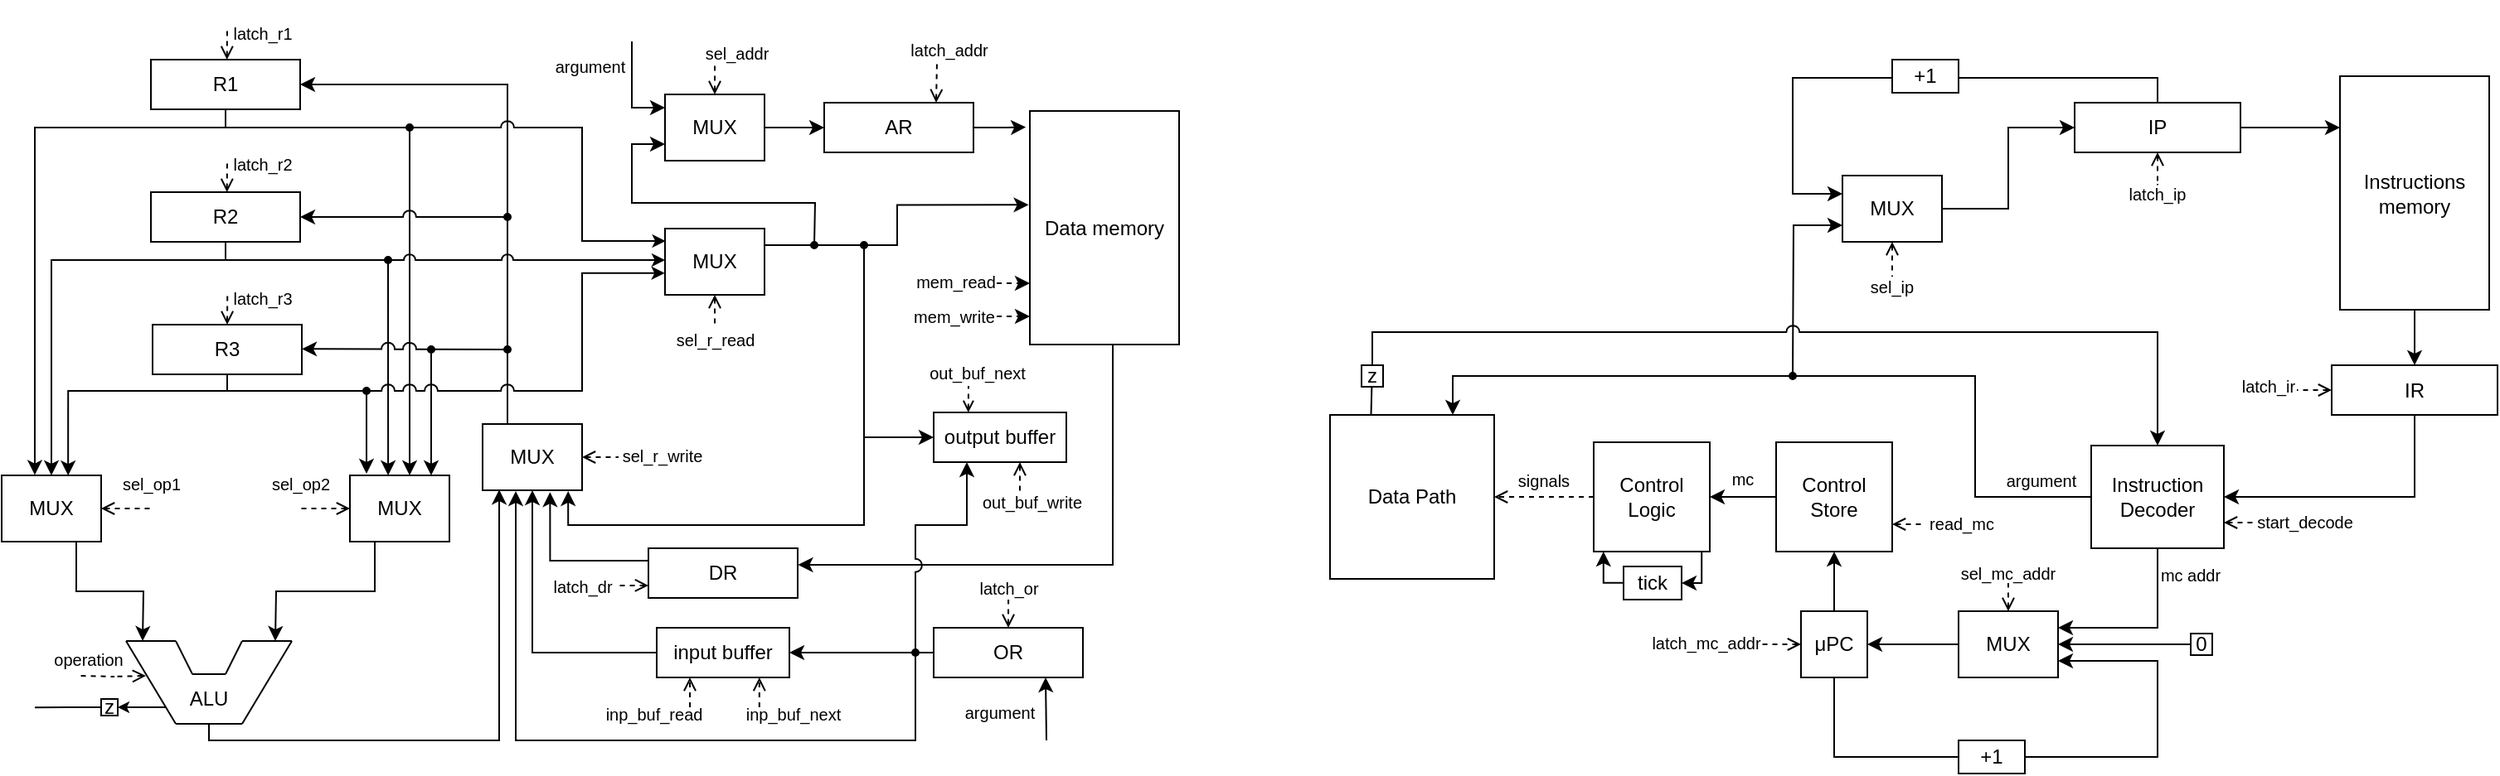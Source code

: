 <mxfile version="24.4.13" type="device">
  <diagram name="Page-1" id="no7irGMhIS9FXsW124I6">
    <mxGraphModel dx="880" dy="453" grid="1" gridSize="10" guides="1" tooltips="1" connect="1" arrows="1" fold="1" page="1" pageScale="1" pageWidth="850" pageHeight="1100" math="0" shadow="0">
      <root>
        <mxCell id="0" />
        <mxCell id="1" parent="0" />
        <mxCell id="1-7lZY4niqh5dMCVsXn9-351" value="inp_buf_next" style="text;html=1;align=center;verticalAlign=middle;resizable=0;points=[];autosize=1;strokeColor=none;fillColor=none;fontSize=10;" parent="1" vertex="1">
          <mxGeometry x="577" y="499" width="80" height="30" as="geometry" />
        </mxCell>
        <mxCell id="1-7lZY4niqh5dMCVsXn9-224" value="inp_buf_read" style="text;html=1;align=center;verticalAlign=middle;resizable=0;points=[];autosize=1;strokeColor=none;fillColor=none;fontSize=10;" parent="1" vertex="1">
          <mxGeometry x="493" y="499" width="80" height="30" as="geometry" />
        </mxCell>
        <mxCell id="1-7lZY4niqh5dMCVsXn9-259" value="latch_dr" style="text;html=1;align=center;verticalAlign=middle;resizable=0;points=[];autosize=1;strokeColor=none;fillColor=none;fontSize=10;" parent="1" vertex="1">
          <mxGeometry x="460" y="422" width="60" height="30" as="geometry" />
        </mxCell>
        <mxCell id="1-7lZY4niqh5dMCVsXn9-355" value="out_buf_next" style="text;html=1;align=center;verticalAlign=middle;resizable=0;points=[];autosize=1;strokeColor=none;fillColor=none;fontSize=10;" parent="1" vertex="1">
          <mxGeometry x="688" y="293" width="80" height="30" as="geometry" />
        </mxCell>
        <mxCell id="1-7lZY4niqh5dMCVsXn9-294" value="signals" style="text;html=1;align=center;verticalAlign=middle;whiteSpace=wrap;rounded=0;fontSize=10;" parent="1" vertex="1">
          <mxGeometry x="1040" y="358" width="60" height="30" as="geometry" />
        </mxCell>
        <mxCell id="1-7lZY4niqh5dMCVsXn9-52" value="operation" style="text;html=1;align=center;verticalAlign=middle;resizable=0;points=[];autosize=1;strokeColor=none;fillColor=none;fontSize=10;" parent="1" vertex="1">
          <mxGeometry x="157" y="466" width="70" height="30" as="geometry" />
        </mxCell>
        <mxCell id="1-7lZY4niqh5dMCVsXn9-15" value="&lt;p style=&quot;line-height: 100%; font-size: 10px;&quot;&gt;&lt;font style=&quot;font-size: 10px;&quot;&gt;latch_r1&lt;/font&gt;&lt;/p&gt;" style="text;html=1;align=center;verticalAlign=middle;resizable=0;points=[];autosize=1;strokeColor=none;fillColor=none;fontSize=10;" parent="1" vertex="1">
          <mxGeometry x="267" y="83" width="60" height="40" as="geometry" />
        </mxCell>
        <mxCell id="1-7lZY4niqh5dMCVsXn9-13" value="&lt;p style=&quot;line-height: 100%; font-size: 10px;&quot;&gt;&lt;font style=&quot;font-size: 10px;&quot;&gt;latch_r2&lt;/font&gt;&lt;/p&gt;" style="text;html=1;align=center;verticalAlign=middle;resizable=0;points=[];autosize=1;strokeColor=none;fillColor=none;fontSize=10;" parent="1" vertex="1">
          <mxGeometry x="267" y="162" width="60" height="40" as="geometry" />
        </mxCell>
        <mxCell id="1-7lZY4niqh5dMCVsXn9-11" value="&lt;p style=&quot;line-height: 100%; font-size: 10px;&quot;&gt;&lt;font style=&quot;font-size: 10px;&quot;&gt;latch_r3&lt;/font&gt;&lt;/p&gt;" style="text;html=1;align=center;verticalAlign=middle;resizable=0;points=[];autosize=1;strokeColor=none;fillColor=none;fontSize=10;" parent="1" vertex="1">
          <mxGeometry x="267" y="243" width="60" height="40" as="geometry" />
        </mxCell>
        <mxCell id="1-7lZY4niqh5dMCVsXn9-233" style="edgeStyle=orthogonalEdgeStyle;rounded=0;orthogonalLoop=1;jettySize=auto;html=1;endArrow=none;endFill=0;startArrow=classic;startFill=1;jumpStyle=none;exitX=0.86;exitY=1.012;exitDx=0;exitDy=0;exitPerimeter=0;" parent="1" source="1-7lZY4niqh5dMCVsXn9-216" edge="1">
          <mxGeometry relative="1" as="geometry">
            <mxPoint x="660" y="330" as="targetPoint" />
            <mxPoint x="481" y="380" as="sourcePoint" />
            <Array as="points">
              <mxPoint x="482" y="400" />
              <mxPoint x="660" y="400" />
            </Array>
          </mxGeometry>
        </mxCell>
        <mxCell id="1-7lZY4niqh5dMCVsXn9-218" style="edgeStyle=orthogonalEdgeStyle;rounded=0;orthogonalLoop=1;jettySize=auto;html=1;exitX=0.25;exitY=0;exitDx=0;exitDy=0;entryX=1;entryY=0.5;entryDx=0;entryDy=0;jumpStyle=arc;jumpSize=8;" parent="1" source="1-7lZY4niqh5dMCVsXn9-216" target="1-7lZY4niqh5dMCVsXn9-6" edge="1">
          <mxGeometry relative="1" as="geometry" />
        </mxCell>
        <mxCell id="1-7lZY4niqh5dMCVsXn9-66" style="edgeStyle=orthogonalEdgeStyle;rounded=0;orthogonalLoop=1;jettySize=auto;html=1;entryX=0.333;entryY=-0.006;entryDx=0;entryDy=0;entryPerimeter=0;" parent="1" target="1-7lZY4niqh5dMCVsXn9-34" edge="1">
          <mxGeometry relative="1" as="geometry">
            <mxPoint x="280" y="160" as="sourcePoint" />
            <mxPoint x="170" y="372" as="targetPoint" />
            <Array as="points">
              <mxPoint x="230" y="160" />
              <mxPoint x="160" y="160" />
            </Array>
          </mxGeometry>
        </mxCell>
        <mxCell id="1-7lZY4niqh5dMCVsXn9-110" style="edgeStyle=orthogonalEdgeStyle;rounded=0;orthogonalLoop=1;jettySize=auto;html=1;exitX=0.5;exitY=1;exitDx=0;exitDy=0;entryX=0.005;entryY=0.188;entryDx=0;entryDy=0;jumpStyle=arc;jumpSize=8;endSize=5;entryPerimeter=0;" parent="1" source="1-7lZY4niqh5dMCVsXn9-6" target="1-7lZY4niqh5dMCVsXn9-105" edge="1">
          <mxGeometry relative="1" as="geometry">
            <Array as="points">
              <mxPoint x="275" y="160" />
              <mxPoint x="490" y="160" />
              <mxPoint x="490" y="228" />
            </Array>
          </mxGeometry>
        </mxCell>
        <mxCell id="1-7lZY4niqh5dMCVsXn9-6" value="R1" style="rounded=0;whiteSpace=wrap;html=1;" parent="1" vertex="1">
          <mxGeometry x="230" y="119" width="90" height="30" as="geometry" />
        </mxCell>
        <mxCell id="1-7lZY4niqh5dMCVsXn9-65" style="edgeStyle=orthogonalEdgeStyle;rounded=0;orthogonalLoop=1;jettySize=auto;html=1;entryX=0.5;entryY=0;entryDx=0;entryDy=0;targetPerimeterSpacing=0;" parent="1" target="1-7lZY4niqh5dMCVsXn9-34" edge="1">
          <mxGeometry relative="1" as="geometry">
            <mxPoint x="280" y="240" as="sourcePoint" />
            <mxPoint x="180.98" y="372.56" as="targetPoint" />
            <Array as="points">
              <mxPoint x="230" y="240" />
              <mxPoint x="170" y="240" />
            </Array>
          </mxGeometry>
        </mxCell>
        <mxCell id="1-7lZY4niqh5dMCVsXn9-7" value="R2" style="rounded=0;whiteSpace=wrap;html=1;" parent="1" vertex="1">
          <mxGeometry x="230" y="199" width="90" height="30" as="geometry" />
        </mxCell>
        <mxCell id="1-7lZY4niqh5dMCVsXn9-10" style="edgeStyle=orthogonalEdgeStyle;rounded=0;orthogonalLoop=1;jettySize=auto;html=1;exitX=0.5;exitY=0;exitDx=0;exitDy=0;endArrow=none;endFill=0;startArrow=open;startFill=0;dashed=1;" parent="1" source="1-7lZY4niqh5dMCVsXn9-8" edge="1">
          <mxGeometry relative="1" as="geometry">
            <mxPoint x="276.138" y="259" as="targetPoint" />
          </mxGeometry>
        </mxCell>
        <mxCell id="1-7lZY4niqh5dMCVsXn9-64" style="edgeStyle=orthogonalEdgeStyle;rounded=0;orthogonalLoop=1;jettySize=auto;html=1;entryX=0.668;entryY=0.002;entryDx=0;entryDy=0;entryPerimeter=0;" parent="1" target="1-7lZY4niqh5dMCVsXn9-34" edge="1">
          <mxGeometry relative="1" as="geometry">
            <mxPoint x="280" y="319" as="sourcePoint" />
            <mxPoint x="180.5" y="368.76" as="targetPoint" />
            <Array as="points">
              <mxPoint x="180" y="319" />
            </Array>
          </mxGeometry>
        </mxCell>
        <mxCell id="1-7lZY4niqh5dMCVsXn9-8" value="R3" style="rounded=0;whiteSpace=wrap;html=1;" parent="1" vertex="1">
          <mxGeometry x="231" y="279" width="90" height="30" as="geometry" />
        </mxCell>
        <mxCell id="1-7lZY4niqh5dMCVsXn9-20" value="" style="endArrow=none;html=1;rounded=0;" parent="1" edge="1">
          <mxGeometry width="50" height="50" relative="1" as="geometry">
            <mxPoint x="315" y="470" as="sourcePoint" />
            <mxPoint x="285" y="520" as="targetPoint" />
          </mxGeometry>
        </mxCell>
        <mxCell id="1-7lZY4niqh5dMCVsXn9-21" value="" style="endArrow=none;html=1;rounded=0;" parent="1" edge="1">
          <mxGeometry width="50" height="50" relative="1" as="geometry">
            <mxPoint x="215" y="470" as="sourcePoint" />
            <mxPoint x="245" y="520" as="targetPoint" />
          </mxGeometry>
        </mxCell>
        <mxCell id="1-7lZY4niqh5dMCVsXn9-22" value="" style="endArrow=none;html=1;rounded=0;" parent="1" edge="1">
          <mxGeometry width="50" height="50" relative="1" as="geometry">
            <mxPoint x="245" y="520" as="sourcePoint" />
            <mxPoint x="285" y="520" as="targetPoint" />
          </mxGeometry>
        </mxCell>
        <mxCell id="1-7lZY4niqh5dMCVsXn9-23" value="" style="endArrow=none;html=1;rounded=0;" parent="1" edge="1">
          <mxGeometry width="50" height="50" relative="1" as="geometry">
            <mxPoint x="215" y="470" as="sourcePoint" />
            <mxPoint x="245" y="470" as="targetPoint" />
          </mxGeometry>
        </mxCell>
        <mxCell id="1-7lZY4niqh5dMCVsXn9-24" value="" style="endArrow=none;html=1;rounded=0;" parent="1" edge="1">
          <mxGeometry width="50" height="50" relative="1" as="geometry">
            <mxPoint x="285" y="470" as="sourcePoint" />
            <mxPoint x="315" y="470" as="targetPoint" />
          </mxGeometry>
        </mxCell>
        <mxCell id="1-7lZY4niqh5dMCVsXn9-25" value="" style="endArrow=none;html=1;rounded=0;" parent="1" edge="1">
          <mxGeometry width="50" height="50" relative="1" as="geometry">
            <mxPoint x="245" y="470" as="sourcePoint" />
            <mxPoint x="255" y="490" as="targetPoint" />
          </mxGeometry>
        </mxCell>
        <mxCell id="1-7lZY4niqh5dMCVsXn9-26" value="" style="endArrow=none;html=1;rounded=0;" parent="1" edge="1">
          <mxGeometry width="50" height="50" relative="1" as="geometry">
            <mxPoint x="285" y="470" as="sourcePoint" />
            <mxPoint x="275" y="490" as="targetPoint" />
          </mxGeometry>
        </mxCell>
        <mxCell id="1-7lZY4niqh5dMCVsXn9-27" value="" style="endArrow=none;html=1;rounded=0;" parent="1" edge="1">
          <mxGeometry width="50" height="50" relative="1" as="geometry">
            <mxPoint x="255" y="490" as="sourcePoint" />
            <mxPoint x="275" y="490" as="targetPoint" />
          </mxGeometry>
        </mxCell>
        <mxCell id="1-7lZY4niqh5dMCVsXn9-219" style="edgeStyle=orthogonalEdgeStyle;rounded=0;orthogonalLoop=1;jettySize=auto;html=1;exitX=0.5;exitY=1;exitDx=0;exitDy=0;entryX=0.167;entryY=0.99;entryDx=0;entryDy=0;entryPerimeter=0;" parent="1" source="1-7lZY4niqh5dMCVsXn9-28" target="1-7lZY4niqh5dMCVsXn9-216" edge="1">
          <mxGeometry relative="1" as="geometry">
            <Array as="points">
              <mxPoint x="265" y="530" />
              <mxPoint x="440" y="530" />
            </Array>
          </mxGeometry>
        </mxCell>
        <mxCell id="1-7lZY4niqh5dMCVsXn9-277" style="edgeStyle=orthogonalEdgeStyle;rounded=0;orthogonalLoop=1;jettySize=auto;html=1;exitX=0;exitY=0.5;exitDx=0;exitDy=0;endSize=4;" parent="1" edge="1">
          <mxGeometry relative="1" as="geometry">
            <mxPoint x="239" y="510" as="sourcePoint" />
            <mxPoint x="210" y="510" as="targetPoint" />
          </mxGeometry>
        </mxCell>
        <mxCell id="1-7lZY4niqh5dMCVsXn9-28" value="ALU" style="text;html=1;align=center;verticalAlign=middle;whiteSpace=wrap;rounded=0;" parent="1" vertex="1">
          <mxGeometry x="235" y="490" width="60" height="30" as="geometry" />
        </mxCell>
        <mxCell id="1-7lZY4niqh5dMCVsXn9-35" style="edgeStyle=orthogonalEdgeStyle;rounded=0;orthogonalLoop=1;jettySize=auto;html=1;exitX=1;exitY=0.5;exitDx=0;exitDy=0;dashed=1;startArrow=open;startFill=0;endArrow=none;endFill=0;" parent="1" source="1-7lZY4niqh5dMCVsXn9-34" edge="1">
          <mxGeometry relative="1" as="geometry">
            <mxPoint x="230" y="390" as="targetPoint" />
          </mxGeometry>
        </mxCell>
        <mxCell id="1-7lZY4niqh5dMCVsXn9-48" style="edgeStyle=orthogonalEdgeStyle;rounded=0;orthogonalLoop=1;jettySize=auto;html=1;exitX=0.75;exitY=1;exitDx=0;exitDy=0;" parent="1" source="1-7lZY4niqh5dMCVsXn9-34" edge="1">
          <mxGeometry relative="1" as="geometry">
            <mxPoint x="225" y="470" as="targetPoint" />
          </mxGeometry>
        </mxCell>
        <mxCell id="1-7lZY4niqh5dMCVsXn9-34" value="MUX" style="rounded=0;whiteSpace=wrap;html=1;" parent="1" vertex="1">
          <mxGeometry x="140" y="370" width="60" height="40" as="geometry" />
        </mxCell>
        <mxCell id="1-7lZY4niqh5dMCVsXn9-49" style="edgeStyle=orthogonalEdgeStyle;rounded=0;orthogonalLoop=1;jettySize=auto;html=1;exitX=0.25;exitY=1;exitDx=0;exitDy=0;" parent="1" source="1-7lZY4niqh5dMCVsXn9-44" edge="1">
          <mxGeometry relative="1" as="geometry">
            <mxPoint x="305" y="470" as="targetPoint" />
          </mxGeometry>
        </mxCell>
        <mxCell id="1-7lZY4niqh5dMCVsXn9-374" style="edgeStyle=orthogonalEdgeStyle;rounded=0;orthogonalLoop=1;jettySize=auto;html=1;exitX=0.75;exitY=0;exitDx=0;exitDy=0;endArrow=oval;endFill=1;endSize=4;startArrow=classic;startFill=1;startSize=6;" parent="1" edge="1">
          <mxGeometry relative="1" as="geometry">
            <mxPoint x="399" y="294" as="targetPoint" />
            <mxPoint x="399" y="370" as="sourcePoint" />
          </mxGeometry>
        </mxCell>
        <mxCell id="1-7lZY4niqh5dMCVsXn9-44" value="MUX" style="rounded=0;whiteSpace=wrap;html=1;" parent="1" vertex="1">
          <mxGeometry x="350" y="370" width="60" height="40" as="geometry" />
        </mxCell>
        <mxCell id="1-7lZY4niqh5dMCVsXn9-46" value="sel_op1" style="text;html=1;align=center;verticalAlign=middle;resizable=0;points=[];autosize=1;strokeColor=none;fillColor=none;fontSize=10;" parent="1" vertex="1">
          <mxGeometry x="200" y="360" width="60" height="30" as="geometry" />
        </mxCell>
        <mxCell id="1-7lZY4niqh5dMCVsXn9-47" value="sel_op2" style="text;html=1;align=center;verticalAlign=middle;resizable=0;points=[];autosize=1;strokeColor=none;fillColor=none;fontSize=10;" parent="1" vertex="1">
          <mxGeometry x="290" y="360" width="60" height="30" as="geometry" />
        </mxCell>
        <mxCell id="1-7lZY4niqh5dMCVsXn9-51" style="edgeStyle=orthogonalEdgeStyle;rounded=0;orthogonalLoop=1;jettySize=auto;html=1;exitX=0;exitY=0.5;exitDx=0;exitDy=0;dashed=1;startArrow=open;startFill=0;endArrow=none;endFill=0;entryX=0.2;entryY=0.8;entryDx=0;entryDy=0;entryPerimeter=0;" parent="1" edge="1">
          <mxGeometry relative="1" as="geometry">
            <mxPoint x="187" y="491" as="targetPoint" />
            <mxPoint x="227" y="491" as="sourcePoint" />
          </mxGeometry>
        </mxCell>
        <mxCell id="1-7lZY4niqh5dMCVsXn9-69" style="edgeStyle=orthogonalEdgeStyle;rounded=0;orthogonalLoop=1;jettySize=auto;html=1;dashed=1;startArrow=open;startFill=0;endArrow=none;endFill=0;exitX=0;exitY=0.5;exitDx=0;exitDy=0;" parent="1" source="1-7lZY4niqh5dMCVsXn9-44" edge="1">
          <mxGeometry relative="1" as="geometry">
            <mxPoint x="320" y="390" as="targetPoint" />
            <mxPoint x="440" y="360" as="sourcePoint" />
          </mxGeometry>
        </mxCell>
        <mxCell id="1-7lZY4niqh5dMCVsXn9-121" style="edgeStyle=orthogonalEdgeStyle;rounded=0;orthogonalLoop=1;jettySize=auto;html=1;endArrow=none;endFill=0;" parent="1" edge="1">
          <mxGeometry relative="1" as="geometry">
            <mxPoint x="440" y="340" as="targetPoint" />
            <mxPoint x="440" y="340" as="sourcePoint" />
            <Array as="points">
              <mxPoint x="440" y="340" />
            </Array>
          </mxGeometry>
        </mxCell>
        <mxCell id="1-7lZY4niqh5dMCVsXn9-258" style="edgeStyle=orthogonalEdgeStyle;rounded=0;orthogonalLoop=1;jettySize=auto;html=1;exitX=0.556;exitY=1;exitDx=0;exitDy=0;entryX=1.002;entryY=0.351;entryDx=0;entryDy=0;exitPerimeter=0;entryPerimeter=0;" parent="1" edge="1" target="1-7lZY4niqh5dMCVsXn9-248">
          <mxGeometry relative="1" as="geometry">
            <mxPoint x="810.02" y="280" as="sourcePoint" />
            <mxPoint x="619.98" y="424" as="targetPoint" />
            <Array as="points">
              <mxPoint x="810" y="424" />
              <mxPoint x="620" y="424" />
            </Array>
          </mxGeometry>
        </mxCell>
        <mxCell id="1-7lZY4niqh5dMCVsXn9-78" value="&lt;div style=&quot;text-align: justify;&quot;&gt;&lt;span style=&quot;background-color: initial;&quot;&gt;Data memory&lt;/span&gt;&lt;/div&gt;" style="rounded=0;whiteSpace=wrap;html=1;verticalAlign=middle;" parent="1" vertex="1">
          <mxGeometry x="760" y="150" width="90" height="141" as="geometry" />
        </mxCell>
        <mxCell id="1-7lZY4niqh5dMCVsXn9-92" style="edgeStyle=orthogonalEdgeStyle;rounded=0;orthogonalLoop=1;jettySize=auto;html=1;exitX=0.75;exitY=0;exitDx=0;exitDy=0;endArrow=none;endFill=0;startArrow=open;startFill=0;dashed=1;" parent="1" source="1-7lZY4niqh5dMCVsXn9-79" edge="1">
          <mxGeometry relative="1" as="geometry">
            <mxPoint x="704" y="120" as="targetPoint" />
          </mxGeometry>
        </mxCell>
        <mxCell id="1-7lZY4niqh5dMCVsXn9-79" value="AR" style="rounded=0;whiteSpace=wrap;html=1;" parent="1" vertex="1">
          <mxGeometry x="636" y="145" width="90" height="30" as="geometry" />
        </mxCell>
        <mxCell id="1-7lZY4niqh5dMCVsXn9-82" value="&lt;p style=&quot;line-height: 100%; font-size: 10px;&quot;&gt;&lt;font style=&quot;font-size: 10px;&quot;&gt;latch_addr&lt;/font&gt;&lt;/p&gt;" style="text;html=1;align=center;verticalAlign=middle;resizable=0;points=[];autosize=1;strokeColor=none;fillColor=none;fontSize=10;" parent="1" vertex="1">
          <mxGeometry x="676" y="93" width="70" height="40" as="geometry" />
        </mxCell>
        <mxCell id="1-7lZY4niqh5dMCVsXn9-90" style="edgeStyle=orthogonalEdgeStyle;rounded=0;orthogonalLoop=1;jettySize=auto;html=1;entryX=-0.027;entryY=0.069;entryDx=0;entryDy=0;entryPerimeter=0;" parent="1" source="1-7lZY4niqh5dMCVsXn9-79" target="1-7lZY4niqh5dMCVsXn9-78" edge="1">
          <mxGeometry relative="1" as="geometry" />
        </mxCell>
        <mxCell id="1-7lZY4niqh5dMCVsXn9-94" value="argument" style="text;html=1;align=center;verticalAlign=middle;whiteSpace=wrap;rounded=0;fontSize=10;" parent="1" vertex="1">
          <mxGeometry x="465" y="108" width="60" height="30" as="geometry" />
        </mxCell>
        <mxCell id="1-7lZY4niqh5dMCVsXn9-95" value="" style="endArrow=classic;html=1;rounded=0;dashed=1;" parent="1" edge="1">
          <mxGeometry width="50" height="50" relative="1" as="geometry">
            <mxPoint x="740" y="254" as="sourcePoint" />
            <mxPoint x="760" y="254" as="targetPoint" />
          </mxGeometry>
        </mxCell>
        <mxCell id="1-7lZY4niqh5dMCVsXn9-96" value="mem_read" style="text;html=1;align=center;verticalAlign=middle;resizable=0;points=[];autosize=1;strokeColor=none;fillColor=none;fontSize=10;" parent="1" vertex="1">
          <mxGeometry x="680" y="238" width="70" height="30" as="geometry" />
        </mxCell>
        <mxCell id="1-7lZY4niqh5dMCVsXn9-97" value="" style="endArrow=classic;html=1;rounded=0;dashed=1;" parent="1" edge="1">
          <mxGeometry width="50" height="50" relative="1" as="geometry">
            <mxPoint x="740" y="274" as="sourcePoint" />
            <mxPoint x="760" y="274" as="targetPoint" />
          </mxGeometry>
        </mxCell>
        <mxCell id="1-7lZY4niqh5dMCVsXn9-98" value="mem_write" style="text;html=1;align=center;verticalAlign=middle;resizable=0;points=[];autosize=1;strokeColor=none;fillColor=none;fontSize=10;" parent="1" vertex="1">
          <mxGeometry x="679" y="259" width="70" height="30" as="geometry" />
        </mxCell>
        <mxCell id="1-7lZY4niqh5dMCVsXn9-112" style="edgeStyle=orthogonalEdgeStyle;rounded=0;orthogonalLoop=1;jettySize=auto;html=1;startArrow=open;startFill=0;endArrow=none;endFill=0;dashed=1;exitX=0.5;exitY=1;exitDx=0;exitDy=0;" parent="1" source="1-7lZY4niqh5dMCVsXn9-105" edge="1">
          <mxGeometry relative="1" as="geometry">
            <mxPoint x="570" y="280" as="targetPoint" />
            <mxPoint x="570" y="280" as="sourcePoint" />
            <Array as="points" />
          </mxGeometry>
        </mxCell>
        <mxCell id="1-7lZY4niqh5dMCVsXn9-105" value="MUX" style="rounded=0;whiteSpace=wrap;html=1;" parent="1" vertex="1">
          <mxGeometry x="540" y="221" width="60" height="40" as="geometry" />
        </mxCell>
        <mxCell id="1-7lZY4niqh5dMCVsXn9-111" style="edgeStyle=orthogonalEdgeStyle;rounded=0;orthogonalLoop=1;jettySize=auto;html=1;exitX=1;exitY=0.25;exitDx=0;exitDy=0;entryX=-0.008;entryY=0.402;entryDx=0;entryDy=0;entryPerimeter=0;" parent="1" source="1-7lZY4niqh5dMCVsXn9-105" target="1-7lZY4niqh5dMCVsXn9-78" edge="1">
          <mxGeometry relative="1" as="geometry" />
        </mxCell>
        <mxCell id="1-7lZY4niqh5dMCVsXn9-113" value="&lt;p style=&quot;line-height: 100%; font-size: 10px;&quot;&gt;sel_r_read&lt;/p&gt;" style="text;html=1;align=center;verticalAlign=middle;resizable=0;points=[];autosize=1;strokeColor=none;fillColor=none;fontSize=10;" parent="1" vertex="1">
          <mxGeometry x="535" y="268" width="70" height="40" as="geometry" />
        </mxCell>
        <mxCell id="1-7lZY4niqh5dMCVsXn9-212" style="edgeStyle=orthogonalEdgeStyle;rounded=0;orthogonalLoop=1;jettySize=auto;html=1;exitX=0.25;exitY=1;exitDx=0;exitDy=0;endArrow=none;endFill=0;startArrow=open;startFill=0;dashed=1;" parent="1" edge="1">
          <mxGeometry relative="1" as="geometry">
            <mxPoint x="753.966" y="382" as="targetPoint" />
            <mxPoint x="754" y="362" as="sourcePoint" />
          </mxGeometry>
        </mxCell>
        <mxCell id="1-7lZY4niqh5dMCVsXn9-354" style="edgeStyle=orthogonalEdgeStyle;rounded=0;orthogonalLoop=1;jettySize=auto;html=1;exitX=0.474;exitY=0;exitDx=0;exitDy=0;startArrow=open;startFill=0;endArrow=none;endFill=0;dashed=1;endSize=6;startSize=5;exitPerimeter=0;" parent="1" edge="1">
          <mxGeometry relative="1" as="geometry">
            <mxPoint x="723" y="316" as="targetPoint" />
            <mxPoint x="722.92" y="332" as="sourcePoint" />
            <Array as="points">
              <mxPoint x="723" y="332" />
            </Array>
          </mxGeometry>
        </mxCell>
        <mxCell id="7gE9NaqvQySkpCpf8YAo-11" style="edgeStyle=orthogonalEdgeStyle;rounded=0;orthogonalLoop=1;jettySize=auto;html=1;exitX=0.25;exitY=1;exitDx=0;exitDy=0;endArrow=oval;endFill=1;startArrow=classic;startFill=1;endSize=4;jumpStyle=arc;jumpSize=8;" edge="1" parent="1" source="1-7lZY4niqh5dMCVsXn9-166">
          <mxGeometry relative="1" as="geometry">
            <mxPoint x="691" y="477" as="targetPoint" />
            <Array as="points">
              <mxPoint x="713" y="400" />
              <mxPoint x="691" y="400" />
              <mxPoint x="691" y="477" />
            </Array>
          </mxGeometry>
        </mxCell>
        <mxCell id="1-7lZY4niqh5dMCVsXn9-166" value="output buffer" style="rounded=0;whiteSpace=wrap;html=1;" parent="1" vertex="1">
          <mxGeometry x="702" y="332" width="80" height="30" as="geometry" />
        </mxCell>
        <mxCell id="1-7lZY4niqh5dMCVsXn9-180" style="edgeStyle=orthogonalEdgeStyle;rounded=0;orthogonalLoop=1;jettySize=auto;html=1;startArrow=oval;startFill=1;endSize=6;startSize=4;jumpSize=6;entryX=0;entryY=0.5;entryDx=0;entryDy=0;" parent="1" edge="1" target="1-7lZY4niqh5dMCVsXn9-166">
          <mxGeometry relative="1" as="geometry">
            <mxPoint x="660" y="231" as="sourcePoint" />
            <mxPoint x="693" y="348" as="targetPoint" />
            <Array as="points">
              <mxPoint x="660" y="347" />
            </Array>
          </mxGeometry>
        </mxCell>
        <mxCell id="1-7lZY4niqh5dMCVsXn9-214" value="out_buf_write" style="text;html=1;align=center;verticalAlign=middle;resizable=0;points=[];autosize=1;strokeColor=none;fillColor=none;fontSize=10;" parent="1" vertex="1">
          <mxGeometry x="721" y="371" width="80" height="30" as="geometry" />
        </mxCell>
        <mxCell id="1-7lZY4niqh5dMCVsXn9-261" style="edgeStyle=orthogonalEdgeStyle;rounded=0;orthogonalLoop=1;jettySize=auto;html=1;startArrow=open;startFill=0;endArrow=none;endFill=0;dashed=1;" parent="1" source="1-7lZY4niqh5dMCVsXn9-216" edge="1">
          <mxGeometry relative="1" as="geometry">
            <mxPoint x="512" y="359" as="targetPoint" />
          </mxGeometry>
        </mxCell>
        <mxCell id="1-7lZY4niqh5dMCVsXn9-216" value="MUX" style="rounded=0;whiteSpace=wrap;html=1;" parent="1" vertex="1">
          <mxGeometry x="430" y="339" width="60" height="40" as="geometry" />
        </mxCell>
        <mxCell id="1-7lZY4niqh5dMCVsXn9-221" style="edgeStyle=orthogonalEdgeStyle;rounded=0;orthogonalLoop=1;jettySize=auto;html=1;exitX=0;exitY=0.5;exitDx=0;exitDy=0;entryX=0.5;entryY=1;entryDx=0;entryDy=0;" parent="1" target="1-7lZY4niqh5dMCVsXn9-216" edge="1" source="1-7lZY4niqh5dMCVsXn9-220">
          <mxGeometry relative="1" as="geometry">
            <mxPoint x="636.24" y="465.99" as="sourcePoint" />
            <mxPoint x="460" y="396" as="targetPoint" />
            <Array as="points">
              <mxPoint x="460" y="477" />
            </Array>
          </mxGeometry>
        </mxCell>
        <mxCell id="1-7lZY4niqh5dMCVsXn9-227" value="sel_r_write" style="text;html=1;align=center;verticalAlign=middle;resizable=0;points=[];autosize=1;strokeColor=none;fillColor=none;fontSize=10;" parent="1" vertex="1">
          <mxGeometry x="503" y="343" width="70" height="30" as="geometry" />
        </mxCell>
        <mxCell id="7gE9NaqvQySkpCpf8YAo-8" style="edgeStyle=orthogonalEdgeStyle;rounded=0;orthogonalLoop=1;jettySize=auto;html=1;entryX=1;entryY=0.5;entryDx=0;entryDy=0;" edge="1" parent="1" source="1-7lZY4niqh5dMCVsXn9-237" target="1-7lZY4niqh5dMCVsXn9-220">
          <mxGeometry relative="1" as="geometry" />
        </mxCell>
        <mxCell id="7gE9NaqvQySkpCpf8YAo-17" style="edgeStyle=orthogonalEdgeStyle;rounded=0;orthogonalLoop=1;jettySize=auto;html=1;exitX=0.75;exitY=1;exitDx=0;exitDy=0;startArrow=classic;startFill=1;endArrow=none;endFill=0;" edge="1" parent="1" source="1-7lZY4niqh5dMCVsXn9-237">
          <mxGeometry relative="1" as="geometry">
            <mxPoint x="770" y="530" as="targetPoint" />
          </mxGeometry>
        </mxCell>
        <mxCell id="7gE9NaqvQySkpCpf8YAo-21" style="edgeStyle=orthogonalEdgeStyle;rounded=0;orthogonalLoop=1;jettySize=auto;html=1;exitX=0.5;exitY=0;exitDx=0;exitDy=0;endArrow=none;endFill=0;startArrow=open;startFill=0;dashed=1;" edge="1" parent="1" source="1-7lZY4niqh5dMCVsXn9-237">
          <mxGeometry relative="1" as="geometry">
            <mxPoint x="747.065" y="445" as="targetPoint" />
          </mxGeometry>
        </mxCell>
        <mxCell id="1-7lZY4niqh5dMCVsXn9-237" value="OR" style="rounded=0;whiteSpace=wrap;html=1;" parent="1" vertex="1">
          <mxGeometry x="702" y="462" width="90" height="30" as="geometry" />
        </mxCell>
        <mxCell id="1-7lZY4niqh5dMCVsXn9-244" value="latch_or" style="text;html=1;align=center;verticalAlign=middle;resizable=0;points=[];autosize=1;strokeColor=none;fillColor=none;fontSize=10;" parent="1" vertex="1">
          <mxGeometry x="717" y="423" width="60" height="30" as="geometry" />
        </mxCell>
        <mxCell id="7gE9NaqvQySkpCpf8YAo-14" style="edgeStyle=orthogonalEdgeStyle;rounded=0;orthogonalLoop=1;jettySize=auto;html=1;exitX=0;exitY=0.75;exitDx=0;exitDy=0;endArrow=none;endFill=0;startArrow=open;startFill=0;dashed=1;" edge="1" parent="1" source="1-7lZY4niqh5dMCVsXn9-248">
          <mxGeometry relative="1" as="geometry">
            <mxPoint x="510" y="436.462" as="targetPoint" />
          </mxGeometry>
        </mxCell>
        <mxCell id="1-7lZY4niqh5dMCVsXn9-248" value="DR" style="rounded=0;whiteSpace=wrap;html=1;" parent="1" vertex="1">
          <mxGeometry x="530" y="414" width="90" height="30" as="geometry" />
        </mxCell>
        <mxCell id="1-7lZY4niqh5dMCVsXn9-262" style="edgeStyle=orthogonalEdgeStyle;rounded=0;orthogonalLoop=1;jettySize=auto;html=1;exitX=0.5;exitY=0;exitDx=0;exitDy=0;endArrow=none;endFill=0;startArrow=open;startFill=0;dashed=1;" parent="1" edge="1">
          <mxGeometry relative="1" as="geometry">
            <mxPoint x="275.998" y="179" as="targetPoint" />
            <mxPoint x="275.86" y="199" as="sourcePoint" />
          </mxGeometry>
        </mxCell>
        <mxCell id="1-7lZY4niqh5dMCVsXn9-263" style="edgeStyle=orthogonalEdgeStyle;rounded=0;orthogonalLoop=1;jettySize=auto;html=1;exitX=0.5;exitY=0;exitDx=0;exitDy=0;endArrow=none;endFill=0;startArrow=open;startFill=0;dashed=1;" parent="1" edge="1">
          <mxGeometry relative="1" as="geometry">
            <mxPoint x="275.998" y="99" as="targetPoint" />
            <mxPoint x="275.86" y="119" as="sourcePoint" />
          </mxGeometry>
        </mxCell>
        <mxCell id="1-7lZY4niqh5dMCVsXn9-63" style="edgeStyle=orthogonalEdgeStyle;rounded=0;orthogonalLoop=1;jettySize=auto;html=1;entryX=0.75;entryY=0;entryDx=0;entryDy=0;entryPerimeter=0;startArrow=oval;startFill=1;endSize=6;startSize=4;" parent="1" edge="1">
          <mxGeometry relative="1" as="geometry">
            <mxPoint x="386" y="160" as="sourcePoint" />
            <mxPoint x="386" y="370" as="targetPoint" />
            <Array as="points">
              <mxPoint x="386" y="180" />
            </Array>
          </mxGeometry>
        </mxCell>
        <mxCell id="1-7lZY4niqh5dMCVsXn9-70" value="" style="endArrow=classic;html=1;rounded=0;entryX=1;entryY=0.5;entryDx=0;entryDy=0;jumpStyle=arc;startArrow=oval;startFill=1;startSize=4;jumpSize=8;" parent="1" target="1-7lZY4niqh5dMCVsXn9-7" edge="1">
          <mxGeometry width="50" height="50" relative="1" as="geometry">
            <mxPoint x="445" y="214" as="sourcePoint" />
            <mxPoint x="400" y="300" as="targetPoint" />
          </mxGeometry>
        </mxCell>
        <mxCell id="1-7lZY4niqh5dMCVsXn9-114" style="edgeStyle=orthogonalEdgeStyle;rounded=0;orthogonalLoop=1;jettySize=auto;html=1;exitX=0.5;exitY=1;exitDx=0;exitDy=0;jumpStyle=arc;jumpSize=7;endSize=5;" parent="1" source="1-7lZY4niqh5dMCVsXn9-7" edge="1">
          <mxGeometry relative="1" as="geometry">
            <mxPoint x="540" y="240" as="targetPoint" />
            <Array as="points">
              <mxPoint x="275" y="240" />
            </Array>
          </mxGeometry>
        </mxCell>
        <mxCell id="1-7lZY4niqh5dMCVsXn9-62" style="edgeStyle=orthogonalEdgeStyle;rounded=0;orthogonalLoop=1;jettySize=auto;html=1;entryX=0.501;entryY=0;entryDx=0;entryDy=0;entryPerimeter=0;startArrow=oval;startFill=1;endSize=6;startSize=4;" parent="1" edge="1">
          <mxGeometry relative="1" as="geometry">
            <mxPoint x="373" y="240" as="sourcePoint" />
            <mxPoint x="373.06" y="370" as="targetPoint" />
            <Array as="points">
              <mxPoint x="373" y="250" />
            </Array>
          </mxGeometry>
        </mxCell>
        <mxCell id="1-7lZY4niqh5dMCVsXn9-71" value="" style="endArrow=classic;html=1;rounded=0;entryX=1;entryY=0.5;entryDx=0;entryDy=0;jumpStyle=arc;jumpSize=8;startArrow=oval;startFill=1;startSize=4;" parent="1" edge="1">
          <mxGeometry width="50" height="50" relative="1" as="geometry">
            <mxPoint x="445" y="294" as="sourcePoint" />
            <mxPoint x="321" y="293.66" as="targetPoint" />
          </mxGeometry>
        </mxCell>
        <mxCell id="1-7lZY4niqh5dMCVsXn9-115" style="edgeStyle=orthogonalEdgeStyle;rounded=0;orthogonalLoop=1;jettySize=auto;html=1;exitX=0.5;exitY=1;exitDx=0;exitDy=0;jumpStyle=arc;jumpSize=8;endSize=5;entryX=-0.003;entryY=0.673;entryDx=0;entryDy=0;entryPerimeter=0;" parent="1" source="1-7lZY4niqh5dMCVsXn9-8" target="1-7lZY4niqh5dMCVsXn9-105" edge="1">
          <mxGeometry relative="1" as="geometry">
            <mxPoint x="298.5" y="308" as="sourcePoint" />
            <mxPoint x="539.16" y="249.48" as="targetPoint" />
            <Array as="points">
              <mxPoint x="276" y="319" />
              <mxPoint x="490" y="319" />
              <mxPoint x="490" y="248" />
            </Array>
          </mxGeometry>
        </mxCell>
        <mxCell id="1-7lZY4niqh5dMCVsXn9-61" style="edgeStyle=orthogonalEdgeStyle;rounded=0;orthogonalLoop=1;jettySize=auto;html=1;entryX=0.25;entryY=0;entryDx=0;entryDy=0;startArrow=oval;startFill=1;startSize=4;" parent="1" edge="1">
          <mxGeometry relative="1" as="geometry">
            <mxPoint x="360" y="319" as="sourcePoint" />
            <mxPoint x="360" y="369" as="targetPoint" />
            <Array as="points">
              <mxPoint x="360" y="339" />
            </Array>
          </mxGeometry>
        </mxCell>
        <mxCell id="1-7lZY4niqh5dMCVsXn9-265" style="edgeStyle=orthogonalEdgeStyle;rounded=0;orthogonalLoop=1;jettySize=auto;html=1;endArrow=none;endFill=0;startArrow=classic;startFill=1;" parent="1" edge="1">
          <mxGeometry relative="1" as="geometry">
            <mxPoint x="520" y="108" as="targetPoint" />
            <mxPoint x="540" y="148" as="sourcePoint" />
            <Array as="points">
              <mxPoint x="520" y="148" />
            </Array>
          </mxGeometry>
        </mxCell>
        <mxCell id="1-7lZY4niqh5dMCVsXn9-267" style="edgeStyle=orthogonalEdgeStyle;rounded=0;orthogonalLoop=1;jettySize=auto;html=1;entryX=0;entryY=0.5;entryDx=0;entryDy=0;" parent="1" source="1-7lZY4niqh5dMCVsXn9-264" target="1-7lZY4niqh5dMCVsXn9-79" edge="1">
          <mxGeometry relative="1" as="geometry" />
        </mxCell>
        <mxCell id="1-7lZY4niqh5dMCVsXn9-268" style="edgeStyle=orthogonalEdgeStyle;rounded=0;orthogonalLoop=1;jettySize=auto;html=1;exitX=0.5;exitY=0;exitDx=0;exitDy=0;startArrow=open;startFill=0;endArrow=none;endFill=0;curved=0;dashed=1;" parent="1" source="1-7lZY4niqh5dMCVsXn9-264" edge="1">
          <mxGeometry relative="1" as="geometry">
            <mxPoint x="570" y="120" as="targetPoint" />
          </mxGeometry>
        </mxCell>
        <mxCell id="1-7lZY4niqh5dMCVsXn9-373" style="edgeStyle=orthogonalEdgeStyle;rounded=0;orthogonalLoop=1;jettySize=auto;html=1;exitX=0;exitY=0.75;exitDx=0;exitDy=0;endArrow=oval;endFill=1;endSize=4;startArrow=classic;startFill=1;" parent="1" source="1-7lZY4niqh5dMCVsXn9-264" edge="1">
          <mxGeometry relative="1" as="geometry">
            <mxPoint x="630" y="231" as="targetPoint" />
            <mxPoint x="540" y="171" as="sourcePoint" />
          </mxGeometry>
        </mxCell>
        <mxCell id="1-7lZY4niqh5dMCVsXn9-264" value="MUX" style="rounded=0;whiteSpace=wrap;html=1;" parent="1" vertex="1">
          <mxGeometry x="540" y="140" width="60" height="40" as="geometry" />
        </mxCell>
        <mxCell id="1-7lZY4niqh5dMCVsXn9-269" value="&lt;p style=&quot;line-height: 100%; font-size: 10px;&quot;&gt;sel_addr&lt;/p&gt;" style="text;html=1;align=center;verticalAlign=middle;resizable=0;points=[];autosize=1;strokeColor=none;fillColor=none;fontSize=10;" parent="1" vertex="1">
          <mxGeometry x="553" y="95" width="60" height="40" as="geometry" />
        </mxCell>
        <mxCell id="1-7lZY4niqh5dMCVsXn9-278" style="edgeStyle=orthogonalEdgeStyle;rounded=0;orthogonalLoop=1;jettySize=auto;html=1;exitX=0;exitY=0.5;exitDx=0;exitDy=0;endSize=4;endArrow=none;endFill=0;" parent="1" source="1-7lZY4niqh5dMCVsXn9-274" edge="1">
          <mxGeometry relative="1" as="geometry">
            <mxPoint x="160.0" y="510.093" as="targetPoint" />
          </mxGeometry>
        </mxCell>
        <mxCell id="1-7lZY4niqh5dMCVsXn9-274" value="z" style="whiteSpace=wrap;html=1;aspect=fixed;" parent="1" vertex="1">
          <mxGeometry x="200" y="505" width="10" height="10" as="geometry" />
        </mxCell>
        <mxCell id="1-7lZY4niqh5dMCVsXn9-279" value="argument" style="text;html=1;align=center;verticalAlign=middle;whiteSpace=wrap;rounded=0;fontSize=10;" parent="1" vertex="1">
          <mxGeometry x="712" y="498" width="60" height="30" as="geometry" />
        </mxCell>
        <mxCell id="1-7lZY4niqh5dMCVsXn9-296" style="edgeStyle=orthogonalEdgeStyle;rounded=0;orthogonalLoop=1;jettySize=auto;html=1;entryX=0.5;entryY=0;entryDx=0;entryDy=0;" parent="1" source="1-7lZY4niqh5dMCVsXn9-283" target="1-7lZY4niqh5dMCVsXn9-286" edge="1">
          <mxGeometry relative="1" as="geometry">
            <Array as="points" />
          </mxGeometry>
        </mxCell>
        <mxCell id="1-7lZY4niqh5dMCVsXn9-283" value="&lt;div style=&quot;&quot;&gt;&lt;span style=&quot;background-color: initial;&quot;&gt;Instructions memory&lt;/span&gt;&lt;/div&gt;" style="rounded=0;whiteSpace=wrap;html=1;verticalAlign=middle;align=center;" parent="1" vertex="1">
          <mxGeometry x="1550" y="129" width="90" height="141" as="geometry" />
        </mxCell>
        <mxCell id="1-7lZY4niqh5dMCVsXn9-295" style="edgeStyle=orthogonalEdgeStyle;rounded=0;orthogonalLoop=1;jettySize=auto;html=1;exitX=1;exitY=0.5;exitDx=0;exitDy=0;" parent="1" source="1-7lZY4niqh5dMCVsXn9-284" edge="1">
          <mxGeometry relative="1" as="geometry">
            <mxPoint x="1550" y="160" as="targetPoint" />
          </mxGeometry>
        </mxCell>
        <mxCell id="1-7lZY4niqh5dMCVsXn9-318" style="edgeStyle=orthogonalEdgeStyle;rounded=0;orthogonalLoop=1;jettySize=auto;html=1;" parent="1" source="1-7lZY4niqh5dMCVsXn9-284" edge="1">
          <mxGeometry relative="1" as="geometry">
            <mxPoint x="1250" y="200" as="targetPoint" />
            <Array as="points">
              <mxPoint x="1440" y="130" />
              <mxPoint x="1220" y="130" />
              <mxPoint x="1220" y="200" />
              <mxPoint x="1250" y="200" />
            </Array>
          </mxGeometry>
        </mxCell>
        <mxCell id="1-7lZY4niqh5dMCVsXn9-333" style="edgeStyle=orthogonalEdgeStyle;rounded=0;orthogonalLoop=1;jettySize=auto;html=1;endArrow=none;endFill=0;startArrow=open;startFill=0;dashed=1;" parent="1" source="1-7lZY4niqh5dMCVsXn9-284" edge="1">
          <mxGeometry relative="1" as="geometry">
            <mxPoint x="1440" y="194" as="targetPoint" />
          </mxGeometry>
        </mxCell>
        <mxCell id="1-7lZY4niqh5dMCVsXn9-284" value="IP" style="rounded=0;whiteSpace=wrap;html=1;" parent="1" vertex="1">
          <mxGeometry x="1390" y="145" width="100" height="30" as="geometry" />
        </mxCell>
        <mxCell id="1-7lZY4niqh5dMCVsXn9-302" style="edgeStyle=orthogonalEdgeStyle;rounded=0;orthogonalLoop=1;jettySize=auto;html=1;entryX=1;entryY=0.5;entryDx=0;entryDy=0;" parent="1" source="1-7lZY4niqh5dMCVsXn9-286" target="1-7lZY4niqh5dMCVsXn9-287" edge="1">
          <mxGeometry relative="1" as="geometry">
            <Array as="points">
              <mxPoint x="1595" y="383" />
            </Array>
          </mxGeometry>
        </mxCell>
        <mxCell id="1-7lZY4niqh5dMCVsXn9-347" style="edgeStyle=orthogonalEdgeStyle;rounded=0;orthogonalLoop=1;jettySize=auto;html=1;endArrow=none;endFill=0;startArrow=open;startFill=0;dashed=1;" parent="1" source="1-7lZY4niqh5dMCVsXn9-286" edge="1">
          <mxGeometry relative="1" as="geometry">
            <mxPoint x="1524" y="318.5" as="targetPoint" />
          </mxGeometry>
        </mxCell>
        <mxCell id="1-7lZY4niqh5dMCVsXn9-286" value="IR" style="rounded=0;whiteSpace=wrap;html=1;" parent="1" vertex="1">
          <mxGeometry x="1545" y="303.5" width="100" height="30" as="geometry" />
        </mxCell>
        <mxCell id="1-7lZY4niqh5dMCVsXn9-312" style="edgeStyle=orthogonalEdgeStyle;rounded=0;orthogonalLoop=1;jettySize=auto;html=1;entryX=1;entryY=0.25;entryDx=0;entryDy=0;exitX=0.5;exitY=1;exitDx=0;exitDy=0;" parent="1" source="1-7lZY4niqh5dMCVsXn9-287" target="1-7lZY4niqh5dMCVsXn9-306" edge="1">
          <mxGeometry relative="1" as="geometry">
            <mxPoint x="1430" y="420" as="sourcePoint" />
            <Array as="points">
              <mxPoint x="1440" y="414" />
              <mxPoint x="1440" y="462" />
            </Array>
          </mxGeometry>
        </mxCell>
        <mxCell id="1-7lZY4niqh5dMCVsXn9-358" style="edgeStyle=orthogonalEdgeStyle;rounded=0;orthogonalLoop=1;jettySize=auto;html=1;exitX=1;exitY=0.75;exitDx=0;exitDy=0;dashed=1;endArrow=none;endFill=0;startArrow=open;startFill=0;" parent="1" source="1-7lZY4niqh5dMCVsXn9-287" edge="1">
          <mxGeometry relative="1" as="geometry">
            <mxPoint x="1500" y="398.424" as="targetPoint" />
          </mxGeometry>
        </mxCell>
        <mxCell id="1-7lZY4niqh5dMCVsXn9-287" value="Instruction Decoder" style="rounded=0;whiteSpace=wrap;html=1;" parent="1" vertex="1">
          <mxGeometry x="1400" y="352" width="80" height="62" as="geometry" />
        </mxCell>
        <mxCell id="1-7lZY4niqh5dMCVsXn9-289" value="Data Path" style="whiteSpace=wrap;html=1;aspect=fixed;" parent="1" vertex="1">
          <mxGeometry x="941" y="333.5" width="99" height="99" as="geometry" />
        </mxCell>
        <mxCell id="1-7lZY4niqh5dMCVsXn9-304" style="edgeStyle=orthogonalEdgeStyle;rounded=0;orthogonalLoop=1;jettySize=auto;html=1;entryX=0.5;entryY=1;entryDx=0;entryDy=0;" parent="1" source="1-7lZY4niqh5dMCVsXn9-291" target="1-7lZY4niqh5dMCVsXn9-300" edge="1">
          <mxGeometry relative="1" as="geometry" />
        </mxCell>
        <mxCell id="1-7lZY4niqh5dMCVsXn9-308" style="edgeStyle=orthogonalEdgeStyle;rounded=0;orthogonalLoop=1;jettySize=auto;html=1;entryX=1;entryY=0.75;entryDx=0;entryDy=0;exitX=0.5;exitY=1;exitDx=0;exitDy=0;" parent="1" source="1-7lZY4niqh5dMCVsXn9-291" target="1-7lZY4niqh5dMCVsXn9-306" edge="1">
          <mxGeometry relative="1" as="geometry">
            <mxPoint x="1470" y="540" as="targetPoint" />
            <Array as="points">
              <mxPoint x="1245" y="540" />
              <mxPoint x="1440" y="540" />
              <mxPoint x="1440" y="482" />
            </Array>
          </mxGeometry>
        </mxCell>
        <mxCell id="1-7lZY4niqh5dMCVsXn9-335" style="edgeStyle=orthogonalEdgeStyle;rounded=0;orthogonalLoop=1;jettySize=auto;html=1;startArrow=open;startFill=0;endArrow=none;endFill=0;dashed=1;" parent="1" source="1-7lZY4niqh5dMCVsXn9-291" edge="1">
          <mxGeometry relative="1" as="geometry">
            <mxPoint x="1200" y="472" as="targetPoint" />
          </mxGeometry>
        </mxCell>
        <mxCell id="1-7lZY4niqh5dMCVsXn9-291" value="μPC" style="whiteSpace=wrap;html=1;aspect=fixed;" parent="1" vertex="1">
          <mxGeometry x="1225" y="452" width="40" height="40" as="geometry" />
        </mxCell>
        <mxCell id="1-7lZY4niqh5dMCVsXn9-293" style="edgeStyle=orthogonalEdgeStyle;rounded=0;orthogonalLoop=1;jettySize=auto;html=1;endArrow=open;endFill=0;dashed=1;" parent="1" edge="1">
          <mxGeometry relative="1" as="geometry">
            <mxPoint x="1040" y="383" as="targetPoint" />
            <mxPoint x="1100" y="383" as="sourcePoint" />
          </mxGeometry>
        </mxCell>
        <mxCell id="1-7lZY4niqh5dMCVsXn9-363" style="edgeStyle=orthogonalEdgeStyle;rounded=0;orthogonalLoop=1;jettySize=auto;html=1;exitX=0.873;exitY=1.002;exitDx=0;exitDy=0;entryX=1;entryY=0.5;entryDx=0;entryDy=0;exitPerimeter=0;" parent="1" target="1-7lZY4niqh5dMCVsXn9-360" edge="1">
          <mxGeometry relative="1" as="geometry">
            <mxPoint x="1165.11" y="416.132" as="sourcePoint" />
            <mxPoint x="1157" y="435.0" as="targetPoint" />
            <Array as="points">
              <mxPoint x="1165" y="435" />
            </Array>
          </mxGeometry>
        </mxCell>
        <mxCell id="1-7lZY4niqh5dMCVsXn9-292" value="Control Logic" style="rounded=0;whiteSpace=wrap;html=1;" parent="1" vertex="1">
          <mxGeometry x="1100" y="350" width="70" height="66" as="geometry" />
        </mxCell>
        <mxCell id="1-7lZY4niqh5dMCVsXn9-305" style="edgeStyle=orthogonalEdgeStyle;rounded=0;orthogonalLoop=1;jettySize=auto;html=1;exitX=0;exitY=0.5;exitDx=0;exitDy=0;entryX=1;entryY=0.5;entryDx=0;entryDy=0;" parent="1" source="1-7lZY4niqh5dMCVsXn9-300" target="1-7lZY4niqh5dMCVsXn9-292" edge="1">
          <mxGeometry relative="1" as="geometry" />
        </mxCell>
        <mxCell id="1-7lZY4niqh5dMCVsXn9-336" style="edgeStyle=orthogonalEdgeStyle;rounded=0;orthogonalLoop=1;jettySize=auto;html=1;exitX=1;exitY=0.75;exitDx=0;exitDy=0;startArrow=open;startFill=0;endArrow=none;endFill=0;dashed=1;" parent="1" source="1-7lZY4niqh5dMCVsXn9-300" edge="1">
          <mxGeometry relative="1" as="geometry">
            <mxPoint x="1300" y="399.636" as="targetPoint" />
          </mxGeometry>
        </mxCell>
        <mxCell id="1-7lZY4niqh5dMCVsXn9-300" value="Control Store" style="rounded=0;whiteSpace=wrap;html=1;" parent="1" vertex="1">
          <mxGeometry x="1210" y="350" width="70" height="66" as="geometry" />
        </mxCell>
        <mxCell id="1-7lZY4niqh5dMCVsXn9-307" style="edgeStyle=orthogonalEdgeStyle;rounded=0;orthogonalLoop=1;jettySize=auto;html=1;entryX=1;entryY=0.5;entryDx=0;entryDy=0;" parent="1" source="1-7lZY4niqh5dMCVsXn9-306" target="1-7lZY4niqh5dMCVsXn9-291" edge="1">
          <mxGeometry relative="1" as="geometry" />
        </mxCell>
        <mxCell id="1-7lZY4niqh5dMCVsXn9-313" style="edgeStyle=orthogonalEdgeStyle;rounded=0;orthogonalLoop=1;jettySize=auto;html=1;exitX=0.5;exitY=0;exitDx=0;exitDy=0;startArrow=open;startFill=0;endArrow=none;endFill=0;dashed=1;" parent="1" source="1-7lZY4niqh5dMCVsXn9-306" edge="1">
          <mxGeometry relative="1" as="geometry">
            <mxPoint x="1350" y="435" as="targetPoint" />
          </mxGeometry>
        </mxCell>
        <mxCell id="1-7lZY4niqh5dMCVsXn9-306" value="MUX" style="rounded=0;whiteSpace=wrap;html=1;" parent="1" vertex="1">
          <mxGeometry x="1320" y="452" width="60" height="40" as="geometry" />
        </mxCell>
        <mxCell id="1-7lZY4niqh5dMCVsXn9-309" value="+1" style="rounded=0;whiteSpace=wrap;html=1;" parent="1" vertex="1">
          <mxGeometry x="1320" y="530" width="40" height="20" as="geometry" />
        </mxCell>
        <mxCell id="1-7lZY4niqh5dMCVsXn9-317" style="edgeStyle=orthogonalEdgeStyle;rounded=0;orthogonalLoop=1;jettySize=auto;html=1;entryX=0;entryY=0.5;entryDx=0;entryDy=0;" parent="1" source="1-7lZY4niqh5dMCVsXn9-316" target="1-7lZY4niqh5dMCVsXn9-284" edge="1">
          <mxGeometry relative="1" as="geometry" />
        </mxCell>
        <mxCell id="1-7lZY4niqh5dMCVsXn9-331" style="edgeStyle=orthogonalEdgeStyle;rounded=0;orthogonalLoop=1;jettySize=auto;html=1;dashed=1;startArrow=open;startFill=0;endArrow=none;endFill=0;" parent="1" source="1-7lZY4niqh5dMCVsXn9-316" edge="1">
          <mxGeometry relative="1" as="geometry">
            <mxPoint x="1280.0" y="250" as="targetPoint" />
          </mxGeometry>
        </mxCell>
        <mxCell id="1-7lZY4niqh5dMCVsXn9-316" value="MUX" style="rounded=0;whiteSpace=wrap;html=1;" parent="1" vertex="1">
          <mxGeometry x="1250" y="189" width="60" height="40" as="geometry" />
        </mxCell>
        <mxCell id="1-7lZY4niqh5dMCVsXn9-319" value="+1" style="rounded=0;whiteSpace=wrap;html=1;" parent="1" vertex="1">
          <mxGeometry x="1280" y="119" width="40" height="20" as="geometry" />
        </mxCell>
        <mxCell id="1-7lZY4niqh5dMCVsXn9-324" style="edgeStyle=orthogonalEdgeStyle;rounded=0;orthogonalLoop=1;jettySize=auto;html=1;jumpStyle=arc;jumpSize=8;entryX=0.75;entryY=0;entryDx=0;entryDy=0;" parent="1" source="1-7lZY4niqh5dMCVsXn9-287" target="1-7lZY4niqh5dMCVsXn9-289" edge="1">
          <mxGeometry relative="1" as="geometry">
            <mxPoint x="1000" y="333" as="targetPoint" />
            <Array as="points">
              <mxPoint x="1330" y="383" />
              <mxPoint x="1330" y="310" />
              <mxPoint x="1015" y="310" />
              <mxPoint x="1015" y="334" />
            </Array>
          </mxGeometry>
        </mxCell>
        <mxCell id="1-7lZY4niqh5dMCVsXn9-327" style="edgeStyle=orthogonalEdgeStyle;rounded=0;orthogonalLoop=1;jettySize=auto;html=1;exitX=0;exitY=0.75;exitDx=0;exitDy=0;endArrow=oval;endFill=1;endSize=4;startArrow=classic;startFill=1;" parent="1" source="1-7lZY4niqh5dMCVsXn9-316" edge="1">
          <mxGeometry relative="1" as="geometry">
            <mxPoint x="1220" y="310" as="targetPoint" />
          </mxGeometry>
        </mxCell>
        <mxCell id="1-7lZY4niqh5dMCVsXn9-328" value="argument" style="text;html=1;align=center;verticalAlign=middle;whiteSpace=wrap;rounded=0;fontSize=10;" parent="1" vertex="1">
          <mxGeometry x="1350" y="363" width="40" height="20" as="geometry" />
        </mxCell>
        <mxCell id="1-7lZY4niqh5dMCVsXn9-329" value="mc addr" style="text;html=1;align=center;verticalAlign=middle;whiteSpace=wrap;rounded=0;fontSize=10;" parent="1" vertex="1">
          <mxGeometry x="1440" y="420" width="40" height="20" as="geometry" />
        </mxCell>
        <mxCell id="1-7lZY4niqh5dMCVsXn9-330" value="mc" style="text;html=1;align=center;verticalAlign=middle;whiteSpace=wrap;rounded=0;fontSize=10;" parent="1" vertex="1">
          <mxGeometry x="1170" y="362" width="40" height="20" as="geometry" />
        </mxCell>
        <mxCell id="1-7lZY4niqh5dMCVsXn9-337" value="read_mc" style="text;html=1;align=center;verticalAlign=middle;whiteSpace=wrap;rounded=0;fontSize=10;" parent="1" vertex="1">
          <mxGeometry x="1302" y="389" width="40" height="20" as="geometry" />
        </mxCell>
        <mxCell id="1-7lZY4niqh5dMCVsXn9-338" value="latch_ip" style="text;html=1;align=center;verticalAlign=middle;whiteSpace=wrap;rounded=0;fontSize=10;" parent="1" vertex="1">
          <mxGeometry x="1420" y="189.5" width="40" height="20" as="geometry" />
        </mxCell>
        <mxCell id="1-7lZY4niqh5dMCVsXn9-339" value="latch_ir" style="text;html=1;align=center;verticalAlign=middle;whiteSpace=wrap;rounded=0;fontSize=10;" parent="1" vertex="1">
          <mxGeometry x="1487" y="305.5" width="40" height="20" as="geometry" />
        </mxCell>
        <mxCell id="1-7lZY4niqh5dMCVsXn9-340" value="sel_ip" style="text;html=1;align=center;verticalAlign=middle;whiteSpace=wrap;rounded=0;fontSize=10;" parent="1" vertex="1">
          <mxGeometry x="1260" y="246" width="40" height="20" as="geometry" />
        </mxCell>
        <mxCell id="1-7lZY4niqh5dMCVsXn9-341" value="sel_mc_addr" style="text;html=1;align=center;verticalAlign=middle;whiteSpace=wrap;rounded=0;fontSize=10;" parent="1" vertex="1">
          <mxGeometry x="1330" y="419" width="40" height="20" as="geometry" />
        </mxCell>
        <mxCell id="1-7lZY4niqh5dMCVsXn9-342" value="latch_mc_addr" style="text;html=1;align=center;verticalAlign=middle;whiteSpace=wrap;rounded=0;fontSize=10;" parent="1" vertex="1">
          <mxGeometry x="1148" y="461" width="40" height="20" as="geometry" />
        </mxCell>
        <mxCell id="1-7lZY4niqh5dMCVsXn9-348" style="edgeStyle=orthogonalEdgeStyle;rounded=0;orthogonalLoop=1;jettySize=auto;html=1;entryX=0.5;entryY=0;entryDx=0;entryDy=0;jumpStyle=arc;jumpSize=8;exitX=0.5;exitY=0;exitDx=0;exitDy=0;" parent="1" source="1-7lZY4niqh5dMCVsXn9-315" target="1-7lZY4niqh5dMCVsXn9-287" edge="1">
          <mxGeometry relative="1" as="geometry">
            <mxPoint x="970" y="290" as="sourcePoint" />
          </mxGeometry>
        </mxCell>
        <mxCell id="1-7lZY4niqh5dMCVsXn9-349" value="" style="edgeStyle=orthogonalEdgeStyle;rounded=0;orthogonalLoop=1;jettySize=auto;html=1;exitX=0.25;exitY=0;exitDx=0;exitDy=0;entryX=0.5;entryY=0;entryDx=0;entryDy=0;jumpStyle=arc;jumpSize=8;" parent="1" source="1-7lZY4niqh5dMCVsXn9-289" target="1-7lZY4niqh5dMCVsXn9-315" edge="1">
          <mxGeometry relative="1" as="geometry">
            <mxPoint x="955" y="334" as="sourcePoint" />
            <mxPoint x="1440" y="352" as="targetPoint" />
            <Array as="points" />
          </mxGeometry>
        </mxCell>
        <mxCell id="1-7lZY4niqh5dMCVsXn9-315" value="z" style="whiteSpace=wrap;html=1;aspect=fixed;" parent="1" vertex="1">
          <mxGeometry x="960" y="303.5" width="13" height="13" as="geometry" />
        </mxCell>
        <mxCell id="1-7lZY4niqh5dMCVsXn9-359" value="start_decode" style="text;html=1;align=center;verticalAlign=middle;whiteSpace=wrap;rounded=0;fontSize=10;" parent="1" vertex="1">
          <mxGeometry x="1514" y="393" width="30" height="9" as="geometry" />
        </mxCell>
        <mxCell id="1-7lZY4niqh5dMCVsXn9-360" value="tick" style="rounded=0;whiteSpace=wrap;html=1;" parent="1" vertex="1">
          <mxGeometry x="1118" y="425" width="35" height="20" as="geometry" />
        </mxCell>
        <mxCell id="1-7lZY4niqh5dMCVsXn9-364" style="edgeStyle=orthogonalEdgeStyle;rounded=0;orthogonalLoop=1;jettySize=auto;html=1;exitX=0.873;exitY=1.002;exitDx=0;exitDy=0;entryX=1;entryY=0.5;entryDx=0;entryDy=0;exitPerimeter=0;endArrow=none;endFill=0;startArrow=classic;startFill=1;" parent="1" edge="1">
          <mxGeometry relative="1" as="geometry">
            <mxPoint x="1105.89" y="416.002" as="sourcePoint" />
            <mxPoint x="1118.0" y="434.87" as="targetPoint" />
            <Array as="points">
              <mxPoint x="1106.0" y="434.87" />
            </Array>
          </mxGeometry>
        </mxCell>
        <mxCell id="1-7lZY4niqh5dMCVsXn9-369" value="0" style="whiteSpace=wrap;html=1;aspect=fixed;" parent="1" vertex="1">
          <mxGeometry x="1460" y="465.5" width="13" height="13" as="geometry" />
        </mxCell>
        <mxCell id="1-7lZY4niqh5dMCVsXn9-370" style="edgeStyle=orthogonalEdgeStyle;rounded=0;orthogonalLoop=1;jettySize=auto;html=1;entryX=1;entryY=0.5;entryDx=0;entryDy=0;" parent="1" source="1-7lZY4niqh5dMCVsXn9-369" target="1-7lZY4niqh5dMCVsXn9-306" edge="1">
          <mxGeometry relative="1" as="geometry" />
        </mxCell>
        <mxCell id="1-7lZY4niqh5dMCVsXn9-220" value="input buffer" style="rounded=0;whiteSpace=wrap;html=1;" parent="1" vertex="1">
          <mxGeometry x="535" y="462" width="80" height="30" as="geometry" />
        </mxCell>
        <mxCell id="7gE9NaqvQySkpCpf8YAo-12" style="edgeStyle=orthogonalEdgeStyle;rounded=0;orthogonalLoop=1;jettySize=auto;html=1;entryX=0.329;entryY=1.012;entryDx=0;entryDy=0;entryPerimeter=0;" edge="1" parent="1" target="1-7lZY4niqh5dMCVsXn9-216">
          <mxGeometry relative="1" as="geometry">
            <mxPoint x="691" y="477" as="sourcePoint" />
            <mxPoint x="448.98" y="380" as="targetPoint" />
            <Array as="points">
              <mxPoint x="691" y="530" />
              <mxPoint x="450" y="530" />
              <mxPoint x="450" y="380" />
            </Array>
          </mxGeometry>
        </mxCell>
        <mxCell id="7gE9NaqvQySkpCpf8YAo-15" style="edgeStyle=orthogonalEdgeStyle;rounded=0;orthogonalLoop=1;jettySize=auto;html=1;exitX=0;exitY=0.25;exitDx=0;exitDy=0;entryX=0.678;entryY=1.028;entryDx=0;entryDy=0;entryPerimeter=0;" edge="1" parent="1" source="1-7lZY4niqh5dMCVsXn9-248" target="1-7lZY4niqh5dMCVsXn9-216">
          <mxGeometry relative="1" as="geometry" />
        </mxCell>
        <mxCell id="7gE9NaqvQySkpCpf8YAo-18" value="" style="endArrow=open;html=1;rounded=0;dashed=1;endFill=0;" edge="1" parent="1">
          <mxGeometry width="50" height="50" relative="1" as="geometry">
            <mxPoint x="555" y="510" as="sourcePoint" />
            <mxPoint x="555" y="492" as="targetPoint" />
          </mxGeometry>
        </mxCell>
        <mxCell id="7gE9NaqvQySkpCpf8YAo-19" value="" style="endArrow=open;html=1;rounded=0;dashed=1;endFill=0;" edge="1" parent="1">
          <mxGeometry width="50" height="50" relative="1" as="geometry">
            <mxPoint x="596.9" y="510" as="sourcePoint" />
            <mxPoint x="596.9" y="492" as="targetPoint" />
          </mxGeometry>
        </mxCell>
      </root>
    </mxGraphModel>
  </diagram>
</mxfile>
